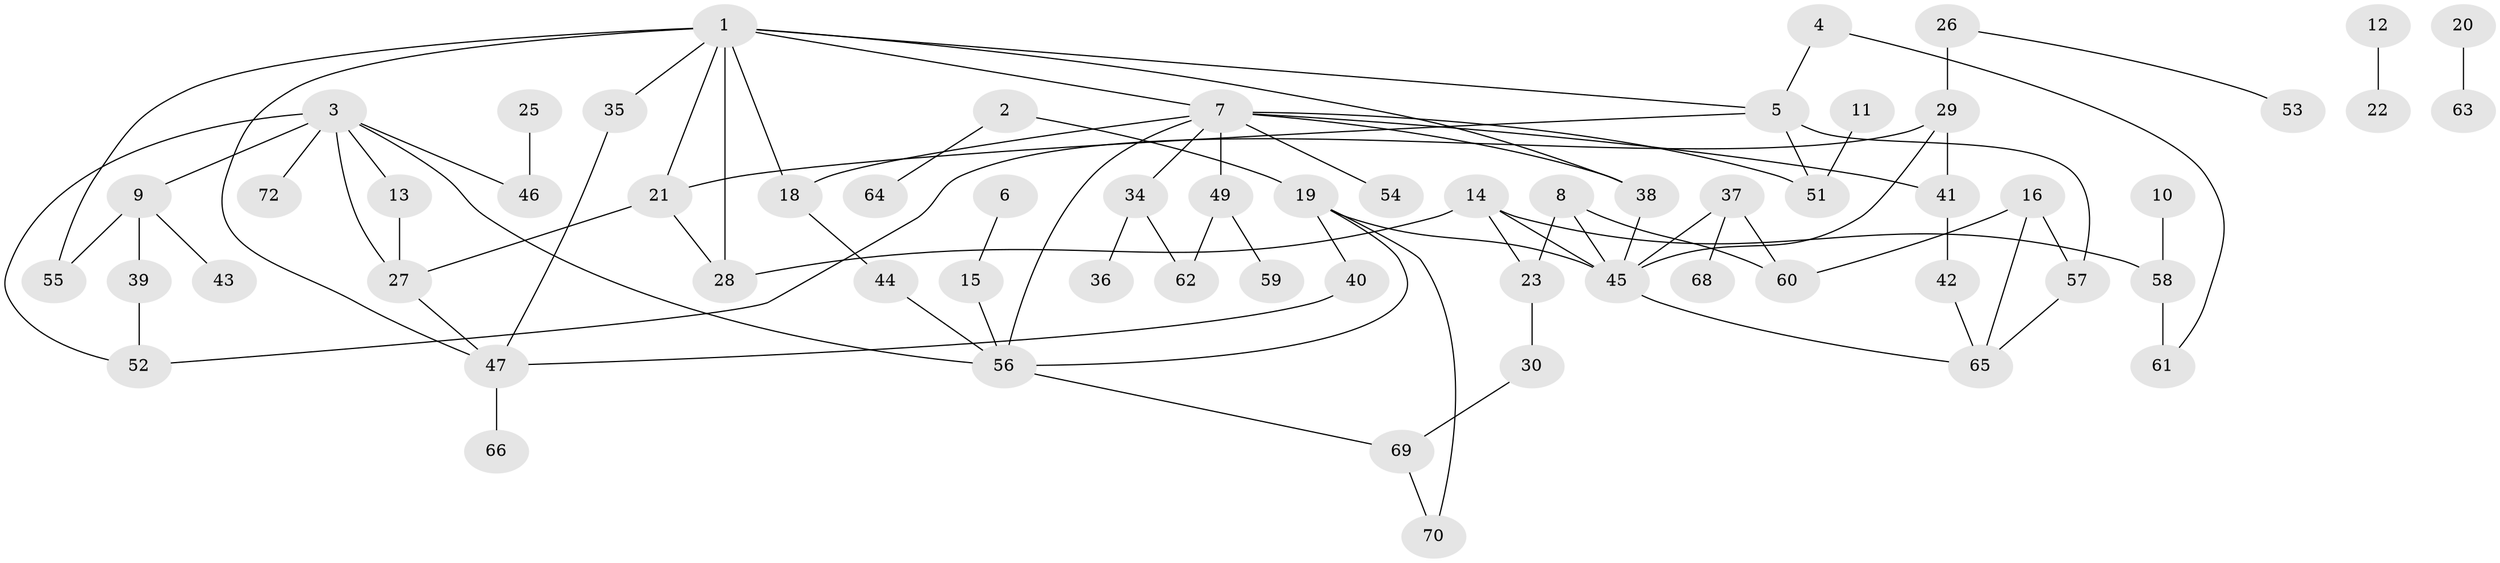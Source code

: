 // original degree distribution, {3: 0.1958041958041958, 1: 0.2937062937062937, 2: 0.2727272727272727, 4: 0.11188811188811189, 0: 0.06993006993006994, 5: 0.03496503496503497, 7: 0.006993006993006993, 6: 0.013986013986013986}
// Generated by graph-tools (version 1.1) at 2025/33/03/09/25 02:33:29]
// undirected, 63 vertices, 87 edges
graph export_dot {
graph [start="1"]
  node [color=gray90,style=filled];
  1;
  2;
  3;
  4;
  5;
  6;
  7;
  8;
  9;
  10;
  11;
  12;
  13;
  14;
  15;
  16;
  18;
  19;
  20;
  21;
  22;
  23;
  25;
  26;
  27;
  28;
  29;
  30;
  34;
  35;
  36;
  37;
  38;
  39;
  40;
  41;
  42;
  43;
  44;
  45;
  46;
  47;
  49;
  51;
  52;
  53;
  54;
  55;
  56;
  57;
  58;
  59;
  60;
  61;
  62;
  63;
  64;
  65;
  66;
  68;
  69;
  70;
  72;
  1 -- 5 [weight=1.0];
  1 -- 7 [weight=1.0];
  1 -- 18 [weight=1.0];
  1 -- 21 [weight=1.0];
  1 -- 28 [weight=1.0];
  1 -- 35 [weight=1.0];
  1 -- 38 [weight=1.0];
  1 -- 47 [weight=1.0];
  1 -- 55 [weight=1.0];
  2 -- 19 [weight=1.0];
  2 -- 64 [weight=1.0];
  3 -- 9 [weight=1.0];
  3 -- 13 [weight=1.0];
  3 -- 27 [weight=1.0];
  3 -- 46 [weight=1.0];
  3 -- 52 [weight=1.0];
  3 -- 56 [weight=1.0];
  3 -- 72 [weight=1.0];
  4 -- 5 [weight=1.0];
  4 -- 61 [weight=1.0];
  5 -- 21 [weight=1.0];
  5 -- 51 [weight=1.0];
  5 -- 57 [weight=2.0];
  6 -- 15 [weight=1.0];
  7 -- 18 [weight=1.0];
  7 -- 34 [weight=1.0];
  7 -- 38 [weight=1.0];
  7 -- 41 [weight=1.0];
  7 -- 49 [weight=1.0];
  7 -- 51 [weight=1.0];
  7 -- 54 [weight=1.0];
  7 -- 56 [weight=1.0];
  8 -- 23 [weight=1.0];
  8 -- 45 [weight=1.0];
  8 -- 60 [weight=1.0];
  9 -- 39 [weight=1.0];
  9 -- 43 [weight=1.0];
  9 -- 55 [weight=1.0];
  10 -- 58 [weight=1.0];
  11 -- 51 [weight=1.0];
  12 -- 22 [weight=1.0];
  13 -- 27 [weight=2.0];
  14 -- 23 [weight=1.0];
  14 -- 28 [weight=1.0];
  14 -- 45 [weight=3.0];
  14 -- 58 [weight=1.0];
  15 -- 56 [weight=1.0];
  16 -- 57 [weight=1.0];
  16 -- 60 [weight=1.0];
  16 -- 65 [weight=1.0];
  18 -- 44 [weight=2.0];
  19 -- 40 [weight=1.0];
  19 -- 45 [weight=1.0];
  19 -- 56 [weight=1.0];
  19 -- 70 [weight=1.0];
  20 -- 63 [weight=1.0];
  21 -- 27 [weight=1.0];
  21 -- 28 [weight=1.0];
  23 -- 30 [weight=1.0];
  25 -- 46 [weight=2.0];
  26 -- 29 [weight=3.0];
  26 -- 53 [weight=1.0];
  27 -- 47 [weight=1.0];
  29 -- 41 [weight=1.0];
  29 -- 45 [weight=1.0];
  29 -- 52 [weight=1.0];
  30 -- 69 [weight=1.0];
  34 -- 36 [weight=1.0];
  34 -- 62 [weight=1.0];
  35 -- 47 [weight=1.0];
  37 -- 45 [weight=1.0];
  37 -- 60 [weight=1.0];
  37 -- 68 [weight=1.0];
  38 -- 45 [weight=1.0];
  39 -- 52 [weight=1.0];
  40 -- 47 [weight=1.0];
  41 -- 42 [weight=1.0];
  42 -- 65 [weight=1.0];
  44 -- 56 [weight=1.0];
  45 -- 65 [weight=1.0];
  47 -- 66 [weight=1.0];
  49 -- 59 [weight=1.0];
  49 -- 62 [weight=1.0];
  56 -- 69 [weight=1.0];
  57 -- 65 [weight=1.0];
  58 -- 61 [weight=2.0];
  69 -- 70 [weight=1.0];
}
